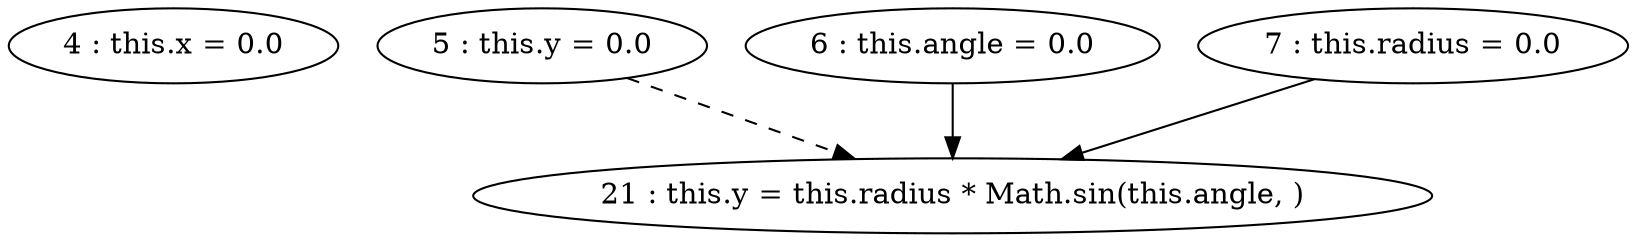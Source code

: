 digraph G {
"4 : this.x = 0.0"
"5 : this.y = 0.0"
"5 : this.y = 0.0" -> "21 : this.y = this.radius * Math.sin(this.angle, )" [style=dashed]
"6 : this.angle = 0.0"
"6 : this.angle = 0.0" -> "21 : this.y = this.radius * Math.sin(this.angle, )"
"7 : this.radius = 0.0"
"7 : this.radius = 0.0" -> "21 : this.y = this.radius * Math.sin(this.angle, )"
"21 : this.y = this.radius * Math.sin(this.angle, )"
}